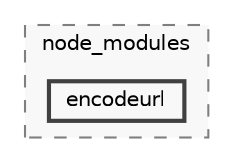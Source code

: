 digraph "backend/node_modules/encodeurl"
{
 // LATEX_PDF_SIZE
  bgcolor="transparent";
  edge [fontname=Helvetica,fontsize=10,labelfontname=Helvetica,labelfontsize=10];
  node [fontname=Helvetica,fontsize=10,shape=box,height=0.2,width=0.4];
  compound=true
  subgraph clusterdir_86dbea9de526ba50b112ba867d8b4b1f {
    graph [ bgcolor="#f8f8f8", pencolor="grey50", label="node_modules", fontname=Helvetica,fontsize=10 style="filled,dashed", URL="dir_86dbea9de526ba50b112ba867d8b4b1f.html",tooltip=""]
  dir_31453669cdf5cbc4e7f712bc3633056f [label="encodeurl", fillcolor="#f8f8f8", color="grey25", style="filled,bold", URL="dir_31453669cdf5cbc4e7f712bc3633056f.html",tooltip=""];
  }
}
